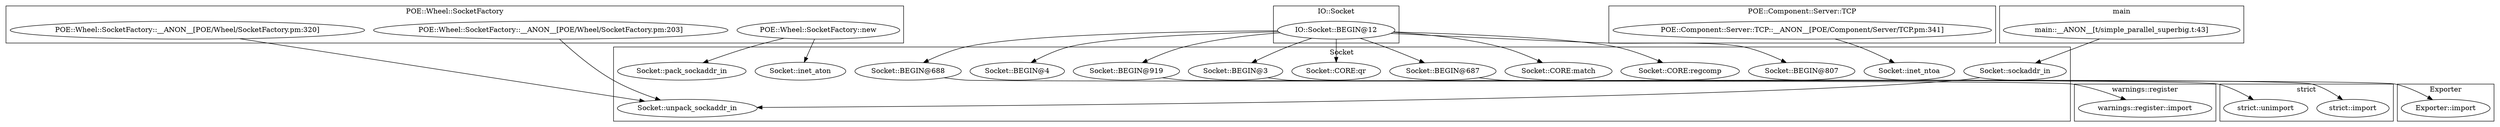 digraph {
graph [overlap=false]
subgraph cluster_POE_Wheel_SocketFactory {
	label="POE::Wheel::SocketFactory";
	"POE::Wheel::SocketFactory::__ANON__[POE/Wheel/SocketFactory.pm:320]";
	"POE::Wheel::SocketFactory::new";
	"POE::Wheel::SocketFactory::__ANON__[POE/Wheel/SocketFactory.pm:203]";
}
subgraph cluster_IO_Socket {
	label="IO::Socket";
	"IO::Socket::BEGIN@12";
}
subgraph cluster_Exporter {
	label="Exporter";
	"Exporter::import";
}
subgraph cluster_warnings_register {
	label="warnings::register";
	"warnings::register::import";
}
subgraph cluster_POE_Component_Server_TCP {
	label="POE::Component::Server::TCP";
	"POE::Component::Server::TCP::__ANON__[POE/Component/Server/TCP.pm:341]";
}
subgraph cluster_strict {
	label="strict";
	"strict::import";
	"strict::unimport";
}
subgraph cluster_main {
	label="main";
	"main::__ANON__[t/simple_parallel_superbig.t:43]";
}
subgraph cluster_Socket {
	label="Socket";
	"Socket::BEGIN@4";
	"Socket::BEGIN@807";
	"Socket::CORE:regcomp";
	"Socket::unpack_sockaddr_in";
	"Socket::CORE:match";
	"Socket::BEGIN@688";
	"Socket::BEGIN@3";
	"Socket::CORE:qr";
	"Socket::pack_sockaddr_in";
	"Socket::BEGIN@919";
	"Socket::inet_ntoa";
	"Socket::sockaddr_in";
	"Socket::BEGIN@687";
	"Socket::inet_aton";
}
"Socket::BEGIN@919" -> "strict::unimport";
"IO::Socket::BEGIN@12" -> "Socket::BEGIN@807";
"IO::Socket::BEGIN@12" -> "Socket::BEGIN@4";
"Socket::BEGIN@687" -> "Exporter::import";
"Socket::BEGIN@3" -> "strict::import";
"POE::Wheel::SocketFactory::new" -> "Socket::pack_sockaddr_in";
"IO::Socket::BEGIN@12" -> "Socket::CORE:qr";
"POE::Component::Server::TCP::__ANON__[POE/Component/Server/TCP.pm:341]" -> "Socket::inet_ntoa";
"IO::Socket::BEGIN@12" -> "Socket::CORE:regcomp";
"POE::Wheel::SocketFactory::__ANON__[POE/Wheel/SocketFactory.pm:203]" -> "Socket::unpack_sockaddr_in";
"POE::Wheel::SocketFactory::__ANON__[POE/Wheel/SocketFactory.pm:320]" -> "Socket::unpack_sockaddr_in";
"Socket::sockaddr_in" -> "Socket::unpack_sockaddr_in";
"IO::Socket::BEGIN@12" -> "Socket::BEGIN@3";
"POE::Wheel::SocketFactory::new" -> "Socket::inet_aton";
"IO::Socket::BEGIN@12" -> "Socket::BEGIN@688";
"Socket::BEGIN@688" -> "warnings::register::import";
"main::__ANON__[t/simple_parallel_superbig.t:43]" -> "Socket::sockaddr_in";
"IO::Socket::BEGIN@12" -> "Socket::BEGIN@919";
"IO::Socket::BEGIN@12" -> "Socket::CORE:match";
"IO::Socket::BEGIN@12" -> "Socket::BEGIN@687";
}
